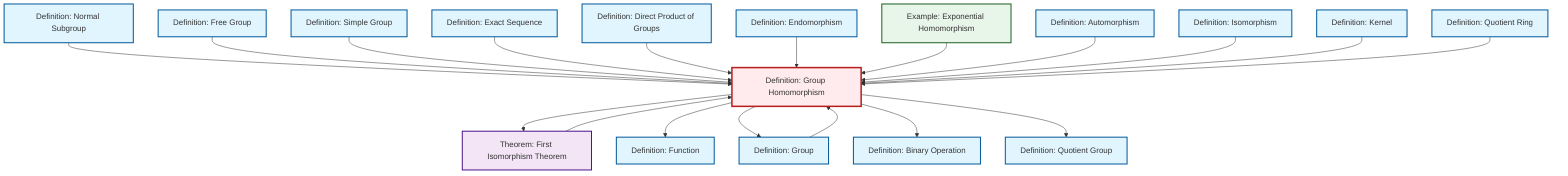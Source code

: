 graph TD
    classDef definition fill:#e1f5fe,stroke:#01579b,stroke-width:2px
    classDef theorem fill:#f3e5f5,stroke:#4a148c,stroke-width:2px
    classDef axiom fill:#fff3e0,stroke:#e65100,stroke-width:2px
    classDef example fill:#e8f5e9,stroke:#1b5e20,stroke-width:2px
    classDef current fill:#ffebee,stroke:#b71c1c,stroke-width:3px
    def-binary-operation["Definition: Binary Operation"]:::definition
    def-free-group["Definition: Free Group"]:::definition
    def-homomorphism["Definition: Group Homomorphism"]:::definition
    def-simple-group["Definition: Simple Group"]:::definition
    ex-exponential-homomorphism["Example: Exponential Homomorphism"]:::example
    def-automorphism["Definition: Automorphism"]:::definition
    def-kernel["Definition: Kernel"]:::definition
    def-normal-subgroup["Definition: Normal Subgroup"]:::definition
    def-isomorphism["Definition: Isomorphism"]:::definition
    thm-first-isomorphism["Theorem: First Isomorphism Theorem"]:::theorem
    def-group["Definition: Group"]:::definition
    def-endomorphism["Definition: Endomorphism"]:::definition
    def-quotient-ring["Definition: Quotient Ring"]:::definition
    def-exact-sequence["Definition: Exact Sequence"]:::definition
    def-quotient-group["Definition: Quotient Group"]:::definition
    def-function["Definition: Function"]:::definition
    def-direct-product["Definition: Direct Product of Groups"]:::definition
    def-normal-subgroup --> def-homomorphism
    def-free-group --> def-homomorphism
    def-homomorphism --> thm-first-isomorphism
    def-group --> def-homomorphism
    thm-first-isomorphism --> def-homomorphism
    def-homomorphism --> def-function
    def-simple-group --> def-homomorphism
    def-exact-sequence --> def-homomorphism
    def-direct-product --> def-homomorphism
    def-endomorphism --> def-homomorphism
    ex-exponential-homomorphism --> def-homomorphism
    def-automorphism --> def-homomorphism
    def-isomorphism --> def-homomorphism
    def-homomorphism --> def-group
    def-kernel --> def-homomorphism
    def-homomorphism --> def-binary-operation
    def-homomorphism --> def-quotient-group
    def-quotient-ring --> def-homomorphism
    class def-homomorphism current